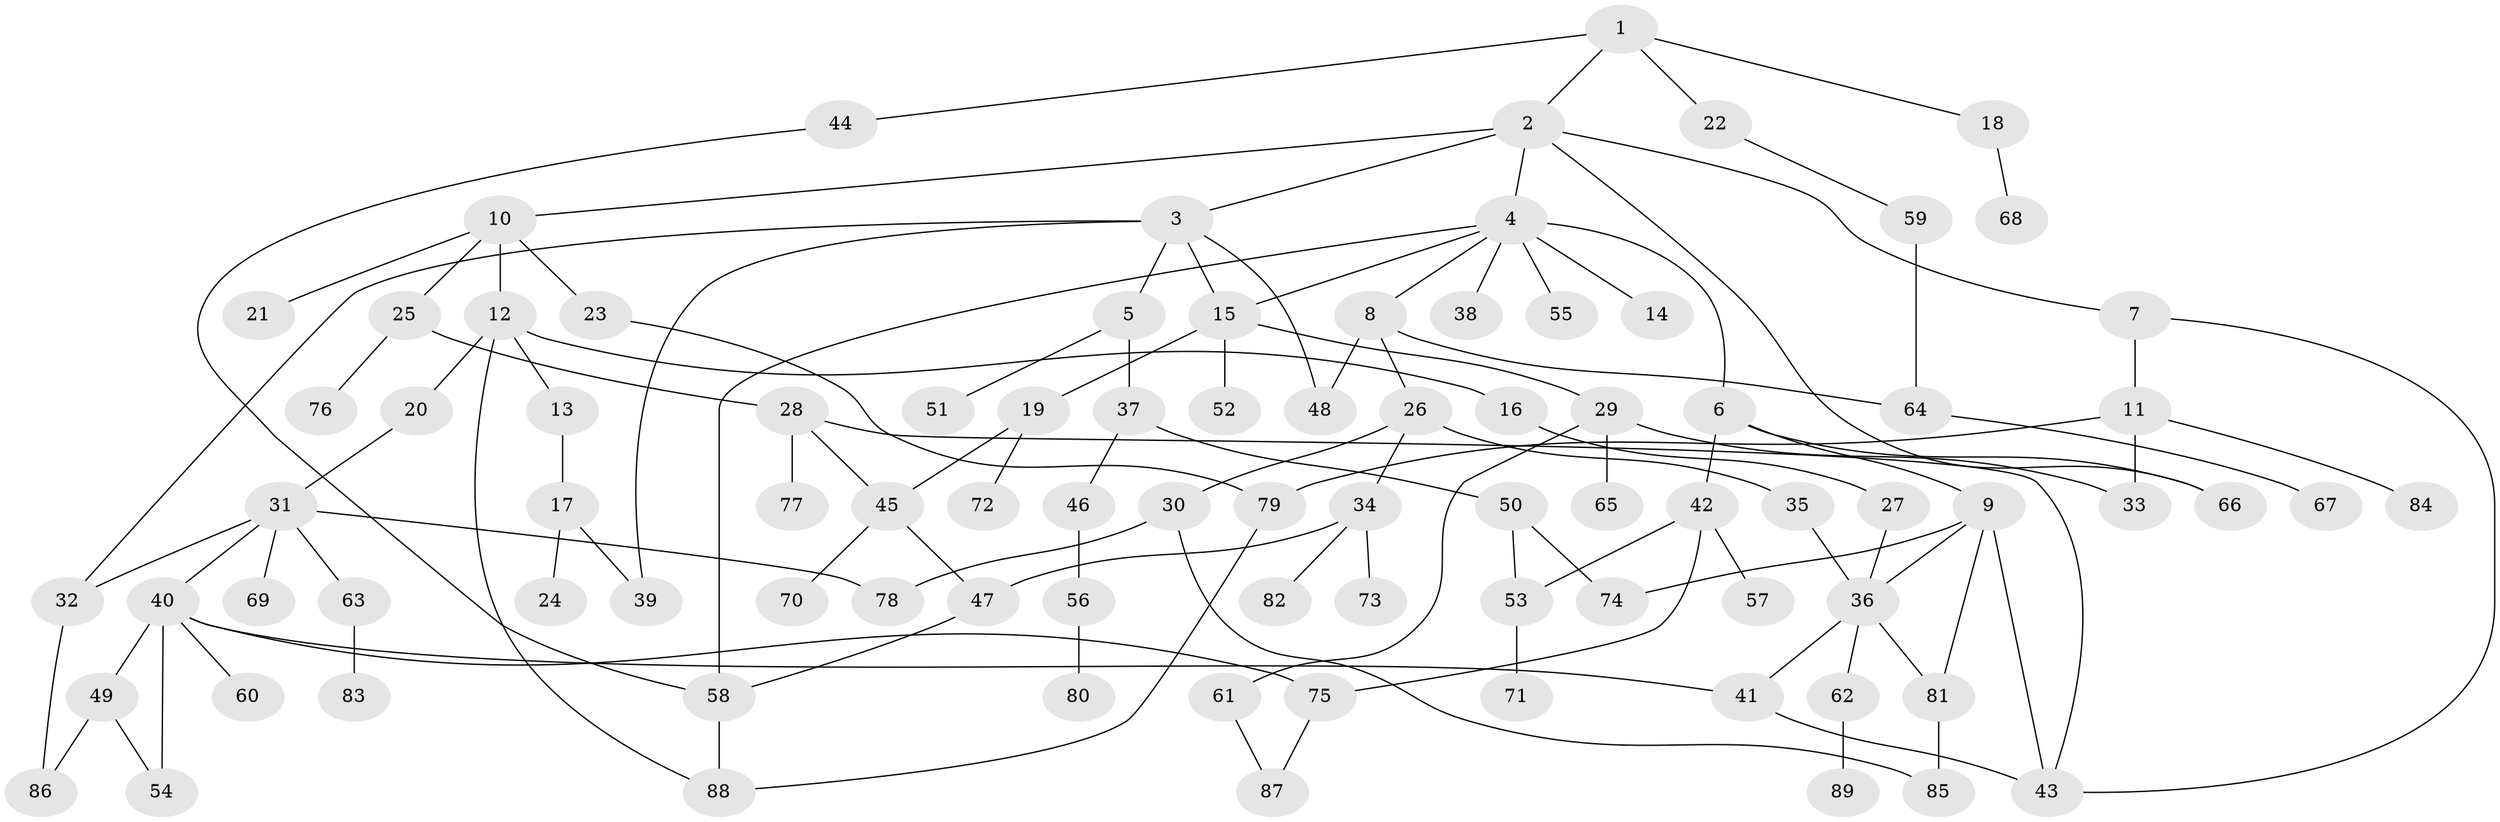 // Generated by graph-tools (version 1.1) at 2025/13/03/09/25 04:13:30]
// undirected, 89 vertices, 117 edges
graph export_dot {
graph [start="1"]
  node [color=gray90,style=filled];
  1;
  2;
  3;
  4;
  5;
  6;
  7;
  8;
  9;
  10;
  11;
  12;
  13;
  14;
  15;
  16;
  17;
  18;
  19;
  20;
  21;
  22;
  23;
  24;
  25;
  26;
  27;
  28;
  29;
  30;
  31;
  32;
  33;
  34;
  35;
  36;
  37;
  38;
  39;
  40;
  41;
  42;
  43;
  44;
  45;
  46;
  47;
  48;
  49;
  50;
  51;
  52;
  53;
  54;
  55;
  56;
  57;
  58;
  59;
  60;
  61;
  62;
  63;
  64;
  65;
  66;
  67;
  68;
  69;
  70;
  71;
  72;
  73;
  74;
  75;
  76;
  77;
  78;
  79;
  80;
  81;
  82;
  83;
  84;
  85;
  86;
  87;
  88;
  89;
  1 -- 2;
  1 -- 18;
  1 -- 22;
  1 -- 44;
  2 -- 3;
  2 -- 4;
  2 -- 7;
  2 -- 10;
  2 -- 66;
  3 -- 5;
  3 -- 39;
  3 -- 48;
  3 -- 15;
  3 -- 32;
  4 -- 6;
  4 -- 8;
  4 -- 14;
  4 -- 15;
  4 -- 38;
  4 -- 55;
  4 -- 58;
  5 -- 37;
  5 -- 51;
  6 -- 9;
  6 -- 42;
  6 -- 66;
  7 -- 11;
  7 -- 43;
  8 -- 26;
  8 -- 64;
  8 -- 48;
  9 -- 36;
  9 -- 81;
  9 -- 74;
  9 -- 43;
  10 -- 12;
  10 -- 21;
  10 -- 23;
  10 -- 25;
  11 -- 79;
  11 -- 84;
  11 -- 33;
  12 -- 13;
  12 -- 16;
  12 -- 20;
  12 -- 88;
  13 -- 17;
  15 -- 19;
  15 -- 29;
  15 -- 52;
  16 -- 27;
  17 -- 24;
  17 -- 39;
  18 -- 68;
  19 -- 45;
  19 -- 72;
  20 -- 31;
  22 -- 59;
  23 -- 79;
  25 -- 28;
  25 -- 76;
  26 -- 30;
  26 -- 34;
  26 -- 35;
  27 -- 36;
  28 -- 43;
  28 -- 77;
  28 -- 45;
  29 -- 33;
  29 -- 61;
  29 -- 65;
  30 -- 78;
  30 -- 85;
  31 -- 32;
  31 -- 40;
  31 -- 63;
  31 -- 69;
  31 -- 78;
  32 -- 86;
  34 -- 73;
  34 -- 82;
  34 -- 47;
  35 -- 36;
  36 -- 62;
  36 -- 41;
  36 -- 81;
  37 -- 46;
  37 -- 50;
  40 -- 41;
  40 -- 49;
  40 -- 60;
  40 -- 54;
  40 -- 75;
  41 -- 43;
  42 -- 53;
  42 -- 57;
  42 -- 75;
  44 -- 58;
  45 -- 47;
  45 -- 70;
  46 -- 56;
  47 -- 58;
  49 -- 54;
  49 -- 86;
  50 -- 74;
  50 -- 53;
  53 -- 71;
  56 -- 80;
  58 -- 88;
  59 -- 64;
  61 -- 87;
  62 -- 89;
  63 -- 83;
  64 -- 67;
  75 -- 87;
  79 -- 88;
  81 -- 85;
}

